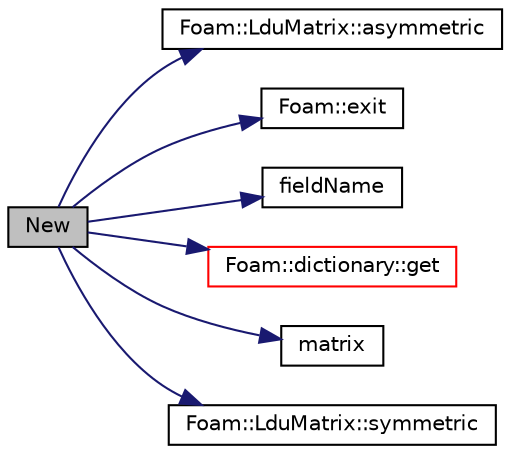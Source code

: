 digraph "New"
{
  bgcolor="transparent";
  edge [fontname="Helvetica",fontsize="10",labelfontname="Helvetica",labelfontsize="10"];
  node [fontname="Helvetica",fontsize="10",shape=record];
  rankdir="LR";
  Node1 [label="New",height=0.2,width=0.4,color="black", fillcolor="grey75", style="filled" fontcolor="black"];
  Node1 -> Node2 [color="midnightblue",fontsize="10",style="solid",fontname="Helvetica"];
  Node2 [label="Foam::LduMatrix::asymmetric",height=0.2,width=0.4,color="black",URL="$classFoam_1_1LduMatrix.html#aa9d1039c9d27fbd5467eadc204a33c21"];
  Node1 -> Node3 [color="midnightblue",fontsize="10",style="solid",fontname="Helvetica"];
  Node3 [label="Foam::exit",height=0.2,width=0.4,color="black",URL="$namespaceFoam.html#a06ca7250d8e89caf05243ec094843642"];
  Node1 -> Node4 [color="midnightblue",fontsize="10",style="solid",fontname="Helvetica"];
  Node4 [label="fieldName",height=0.2,width=0.4,color="black",URL="$classFoam_1_1LduMatrix_1_1smoother.html#a074540ca22ec16e716d95b4be8dd6f97"];
  Node1 -> Node5 [color="midnightblue",fontsize="10",style="solid",fontname="Helvetica"];
  Node5 [label="Foam::dictionary::get",height=0.2,width=0.4,color="red",URL="$classFoam_1_1dictionary.html#a77e42e567926a2832d92912ed995055a",tooltip="Find and return a T. FatalIOError if not found, or if the number of tokens is incorrect. "];
  Node1 -> Node6 [color="midnightblue",fontsize="10",style="solid",fontname="Helvetica"];
  Node6 [label="matrix",height=0.2,width=0.4,color="black",URL="$classFoam_1_1LduMatrix_1_1smoother.html#a2a03fe48876fa543b5e8c081b3df056d"];
  Node1 -> Node7 [color="midnightblue",fontsize="10",style="solid",fontname="Helvetica"];
  Node7 [label="Foam::LduMatrix::symmetric",height=0.2,width=0.4,color="black",URL="$classFoam_1_1LduMatrix.html#a4c78e98ff53f5609f0607ec22be37157"];
}
